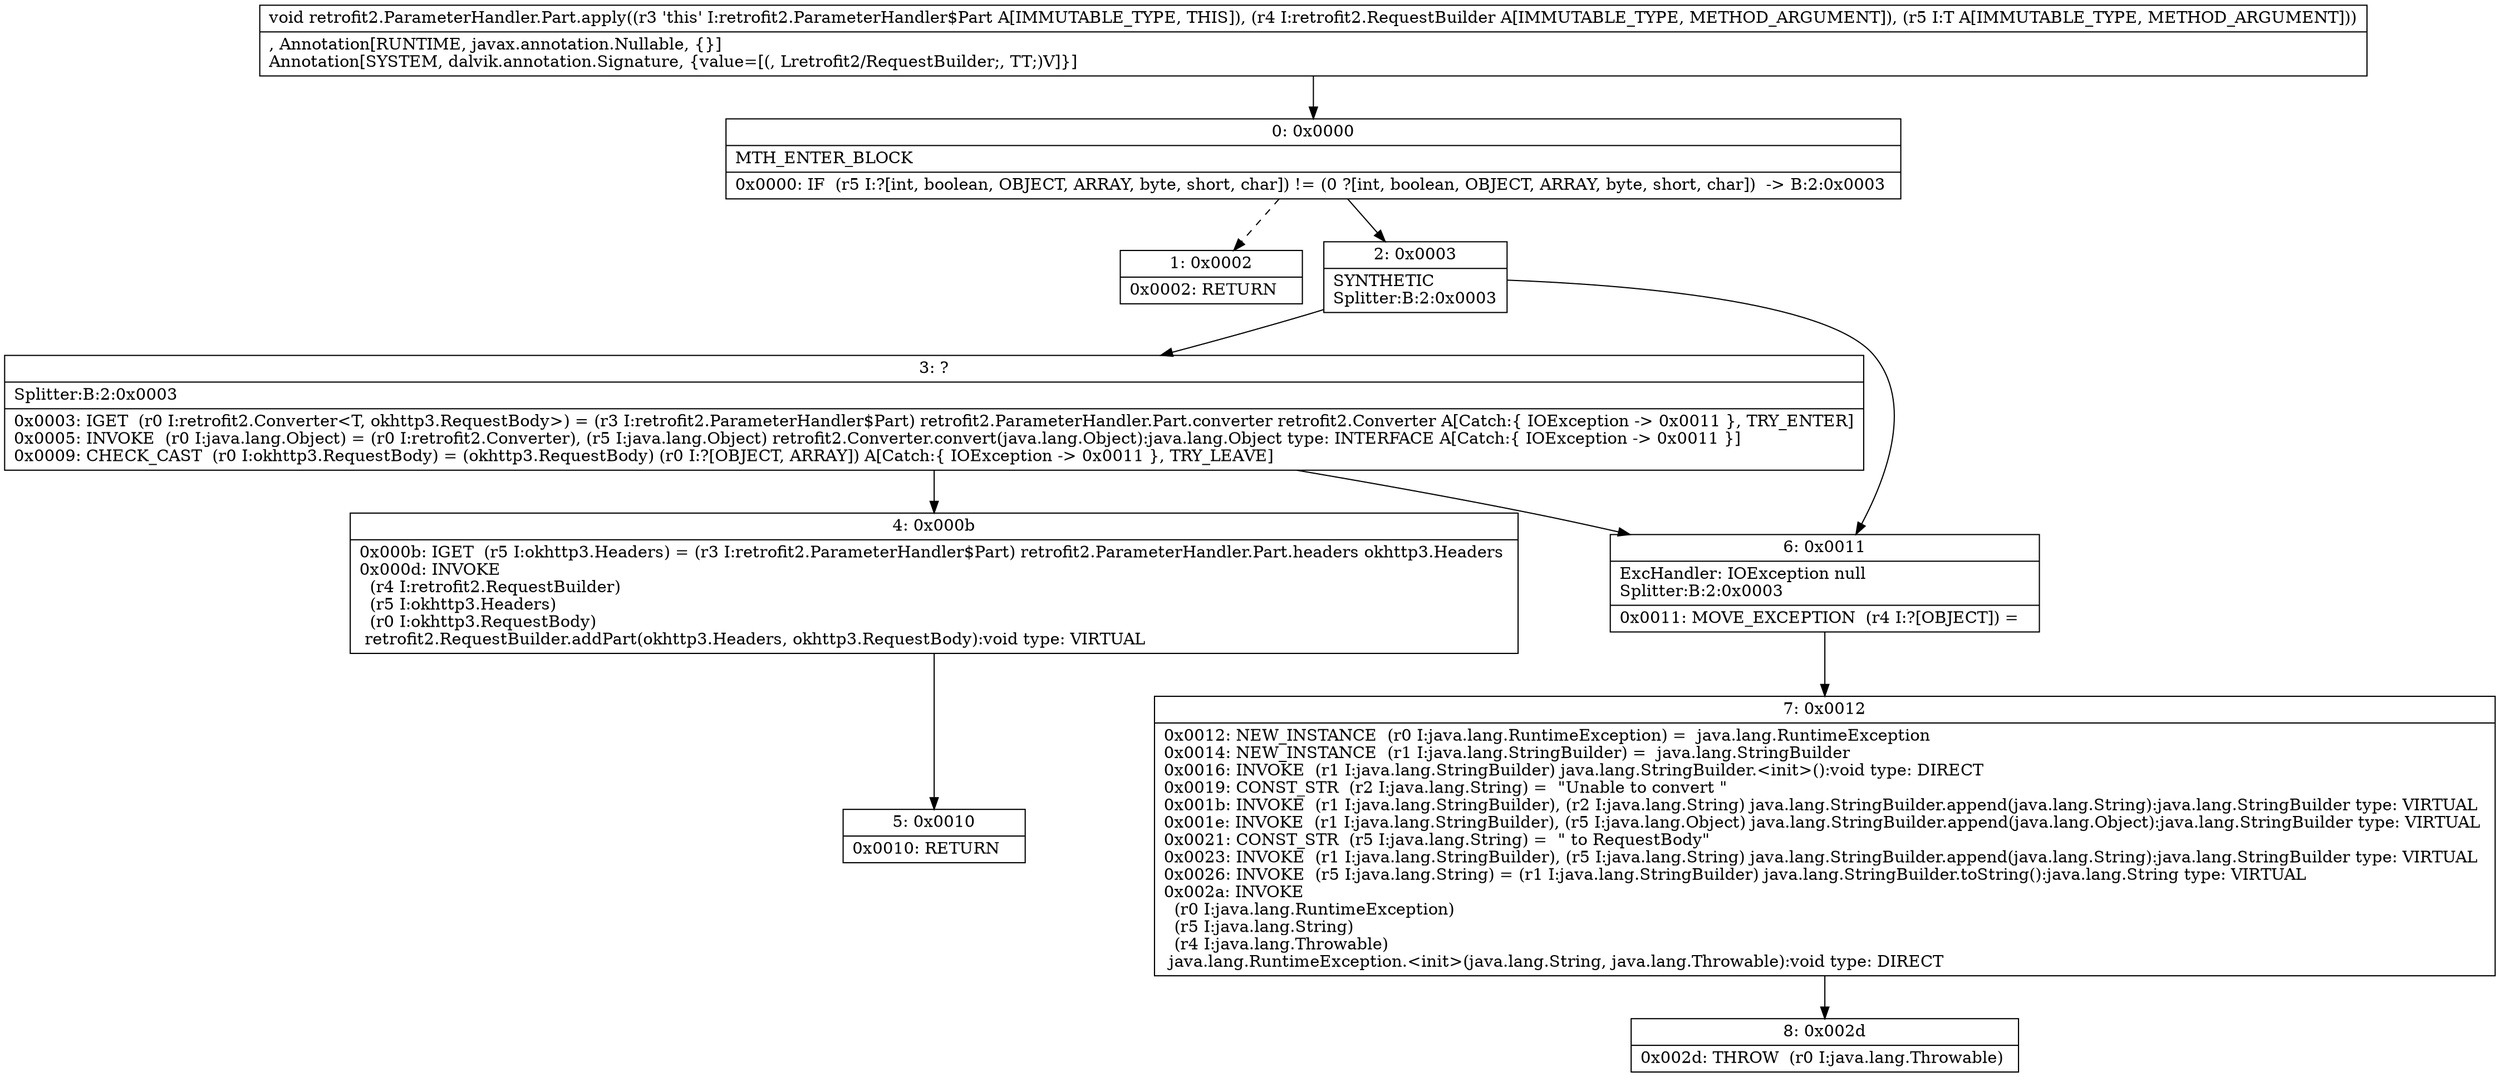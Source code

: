 digraph "CFG forretrofit2.ParameterHandler.Part.apply(Lretrofit2\/RequestBuilder;Ljava\/lang\/Object;)V" {
Node_0 [shape=record,label="{0\:\ 0x0000|MTH_ENTER_BLOCK\l|0x0000: IF  (r5 I:?[int, boolean, OBJECT, ARRAY, byte, short, char]) != (0 ?[int, boolean, OBJECT, ARRAY, byte, short, char])  \-\> B:2:0x0003 \l}"];
Node_1 [shape=record,label="{1\:\ 0x0002|0x0002: RETURN   \l}"];
Node_2 [shape=record,label="{2\:\ 0x0003|SYNTHETIC\lSplitter:B:2:0x0003\l}"];
Node_3 [shape=record,label="{3\:\ ?|Splitter:B:2:0x0003\l|0x0003: IGET  (r0 I:retrofit2.Converter\<T, okhttp3.RequestBody\>) = (r3 I:retrofit2.ParameterHandler$Part) retrofit2.ParameterHandler.Part.converter retrofit2.Converter A[Catch:\{ IOException \-\> 0x0011 \}, TRY_ENTER]\l0x0005: INVOKE  (r0 I:java.lang.Object) = (r0 I:retrofit2.Converter), (r5 I:java.lang.Object) retrofit2.Converter.convert(java.lang.Object):java.lang.Object type: INTERFACE A[Catch:\{ IOException \-\> 0x0011 \}]\l0x0009: CHECK_CAST  (r0 I:okhttp3.RequestBody) = (okhttp3.RequestBody) (r0 I:?[OBJECT, ARRAY]) A[Catch:\{ IOException \-\> 0x0011 \}, TRY_LEAVE]\l}"];
Node_4 [shape=record,label="{4\:\ 0x000b|0x000b: IGET  (r5 I:okhttp3.Headers) = (r3 I:retrofit2.ParameterHandler$Part) retrofit2.ParameterHandler.Part.headers okhttp3.Headers \l0x000d: INVOKE  \l  (r4 I:retrofit2.RequestBuilder)\l  (r5 I:okhttp3.Headers)\l  (r0 I:okhttp3.RequestBody)\l retrofit2.RequestBuilder.addPart(okhttp3.Headers, okhttp3.RequestBody):void type: VIRTUAL \l}"];
Node_5 [shape=record,label="{5\:\ 0x0010|0x0010: RETURN   \l}"];
Node_6 [shape=record,label="{6\:\ 0x0011|ExcHandler: IOException null\lSplitter:B:2:0x0003\l|0x0011: MOVE_EXCEPTION  (r4 I:?[OBJECT]) =  \l}"];
Node_7 [shape=record,label="{7\:\ 0x0012|0x0012: NEW_INSTANCE  (r0 I:java.lang.RuntimeException) =  java.lang.RuntimeException \l0x0014: NEW_INSTANCE  (r1 I:java.lang.StringBuilder) =  java.lang.StringBuilder \l0x0016: INVOKE  (r1 I:java.lang.StringBuilder) java.lang.StringBuilder.\<init\>():void type: DIRECT \l0x0019: CONST_STR  (r2 I:java.lang.String) =  \"Unable to convert \" \l0x001b: INVOKE  (r1 I:java.lang.StringBuilder), (r2 I:java.lang.String) java.lang.StringBuilder.append(java.lang.String):java.lang.StringBuilder type: VIRTUAL \l0x001e: INVOKE  (r1 I:java.lang.StringBuilder), (r5 I:java.lang.Object) java.lang.StringBuilder.append(java.lang.Object):java.lang.StringBuilder type: VIRTUAL \l0x0021: CONST_STR  (r5 I:java.lang.String) =  \" to RequestBody\" \l0x0023: INVOKE  (r1 I:java.lang.StringBuilder), (r5 I:java.lang.String) java.lang.StringBuilder.append(java.lang.String):java.lang.StringBuilder type: VIRTUAL \l0x0026: INVOKE  (r5 I:java.lang.String) = (r1 I:java.lang.StringBuilder) java.lang.StringBuilder.toString():java.lang.String type: VIRTUAL \l0x002a: INVOKE  \l  (r0 I:java.lang.RuntimeException)\l  (r5 I:java.lang.String)\l  (r4 I:java.lang.Throwable)\l java.lang.RuntimeException.\<init\>(java.lang.String, java.lang.Throwable):void type: DIRECT \l}"];
Node_8 [shape=record,label="{8\:\ 0x002d|0x002d: THROW  (r0 I:java.lang.Throwable) \l}"];
MethodNode[shape=record,label="{void retrofit2.ParameterHandler.Part.apply((r3 'this' I:retrofit2.ParameterHandler$Part A[IMMUTABLE_TYPE, THIS]), (r4 I:retrofit2.RequestBuilder A[IMMUTABLE_TYPE, METHOD_ARGUMENT]), (r5 I:T A[IMMUTABLE_TYPE, METHOD_ARGUMENT]))  | , Annotation[RUNTIME, javax.annotation.Nullable, \{\}]\lAnnotation[SYSTEM, dalvik.annotation.Signature, \{value=[(, Lretrofit2\/RequestBuilder;, TT;)V]\}]\l}"];
MethodNode -> Node_0;
Node_0 -> Node_1[style=dashed];
Node_0 -> Node_2;
Node_2 -> Node_3;
Node_2 -> Node_6;
Node_3 -> Node_4;
Node_3 -> Node_6;
Node_4 -> Node_5;
Node_6 -> Node_7;
Node_7 -> Node_8;
}

